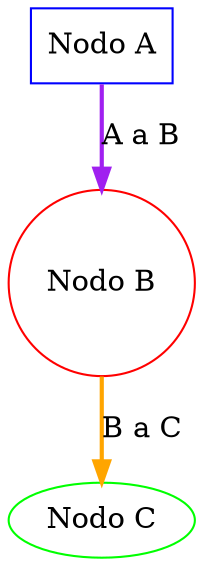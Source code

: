 digraph G {
    A [label="Nodo A", shape=box, color=blue];
    B [label="Nodo B", shape=circle, color=red];
    C [label="Nodo C", shape=ellipse, color=green];
    
    A -> B [label="A a B", color=purple, penwidth=2];
    B -> C [label="B a C", color=orange, penwidth=2];
}